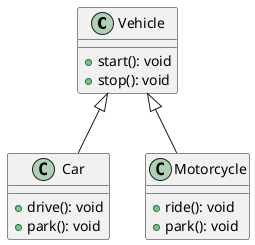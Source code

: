@startuml

class Vehicle {
  + start(): void
  + stop(): void
}

class Car extends Vehicle {
  + drive(): void
  + park(): void
}

class Motorcycle extends Vehicle {
  + ride(): void
  + park(): void
}

@enduml